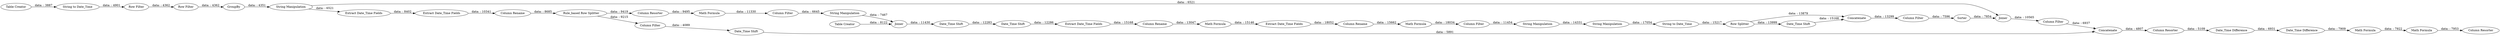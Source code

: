 digraph {
	"4044511244246550738_25" [label=GroupBy]
	"-1110760590046416852_34" [label="Column Resorter"]
	"4044511244246550738_11" [label="Math Formula"]
	"4044511244246550738_15" [label="Math Formula"]
	"4044511244246550738_13" [label="Column Rename"]
	"4044511244246550738_38" [label="Rule_based Row Splitter"]
	"-1110760590046416852_2" [label="String to Date_Time"]
	"4044511244246550738_16" [label="Column Filter"]
	"4044511244246550738_39" [label="Column Filter"]
	"4044511244246550738_6" [label=Joiner]
	"4044511244246550738_43" [label="String Manipulation"]
	"4044511244246550738_18" [label="String Manipulation"]
	"4044511244246550738_24" [label=Sorter]
	"4044511244246550738_46" [label="Row Filter"]
	"4044511244246550738_20" [label="Date_Time Shift"]
	"4044511244246550738_30" [label="Math Formula"]
	"4044511244246550738_31" [label="Math Formula"]
	"4044511244246550738_42" [label="Math Formula"]
	"4044511244246550738_10" [label="Date_Time Shift"]
	"4044511244246550738_45" [label=Concatenate]
	"4044511244246550738_35" [label="Extract Date_Time Fields"]
	"4044511244246550738_14" [label="Extract Date_Time Fields"]
	"4044511244246550738_32" [label="Column Filter"]
	"4044511244246550738_22" [label=Concatenate]
	"-1110760590046416852_1" [label="Table Creator"]
	"4044511244246550738_8" [label="Date_Time Shift"]
	"4044511244246550738_29" [label="Date_Time Difference"]
	"4044511244246550738_40" [label="Column Filter"]
	"4044511244246550738_47" [label="Row Filter"]
	"4044511244246550738_37" [label="Column Rename"]
	"4044511244246550738_12" [label="Column Rename"]
	"4044511244246550738_44" [label="Column Resorter"]
	"4044511244246550738_5" [label="Table Creator"]
	"4044511244246550738_27" [label="Column Filter"]
	"4044511244246550738_41" [label="Date_Time Shift"]
	"4044511244246550738_34" [label="Extract Date_Time Fields"]
	"4044511244246550738_9" [label="Extract Date_Time Fields"]
	"4044511244246550738_21" [label="String to Date_Time"]
	"4044511244246550738_19" [label="Row Splitter"]
	"4044511244246550738_17" [label="String Manipulation"]
	"4044511244246550738_23" [label="String Manipulation"]
	"4044511244246550738_48" [label="Column Resorter"]
	"4044511244246550738_26" [label=Joiner]
	"4044511244246550738_28" [label="Date_Time Difference"]
	"4044511244246550738_8" -> "4044511244246550738_10" [label="data: : 12283"]
	"4044511244246550738_45" -> "4044511244246550738_48" [label="data: : 4807"]
	"4044511244246550738_9" -> "4044511244246550738_12" [label="data: : 15168"]
	"4044511244246550738_5" -> "4044511244246550738_6" [label="data: : 8122"]
	"4044511244246550738_37" -> "4044511244246550738_38" [label="data: : 8685"]
	"-1110760590046416852_2" -> "4044511244246550738_46" [label="data: : 4901"]
	"4044511244246550738_23" -> "4044511244246550738_34" [label="data: : 6521"]
	"4044511244246550738_47" -> "4044511244246550738_25" [label="data: : 4362"]
	"4044511244246550738_43" -> "4044511244246550738_6" [label="data: : 7467"]
	"4044511244246550738_14" -> "4044511244246550738_13" [label="data: : 18052"]
	"4044511244246550738_23" -> "4044511244246550738_26" [label="data: : 6521"]
	"4044511244246550738_13" -> "4044511244246550738_15" [label="data: : 15662"]
	"4044511244246550738_21" -> "4044511244246550738_19" [label="data: : 15217"]
	"4044511244246550738_12" -> "4044511244246550738_11" [label="data: : 13047"]
	"4044511244246550738_6" -> "4044511244246550738_8" [label="data: : 11430"]
	"4044511244246550738_25" -> "4044511244246550738_23" [label="data: : 4351"]
	"4044511244246550738_48" -> "4044511244246550738_28" [label="data: : 5109"]
	"4044511244246550738_40" -> "4044511244246550738_43" [label="data: : 6645"]
	"4044511244246550738_19" -> "4044511244246550738_20" [label="data: : 13999"]
	"4044511244246550738_27" -> "4044511244246550738_24" [label="data: : 7596"]
	"4044511244246550738_20" -> "4044511244246550738_22" [label="data: : 15168"]
	"4044511244246550738_18" -> "4044511244246550738_21" [label="data: : 17054"]
	"4044511244246550738_35" -> "4044511244246550738_37" [label="data: : 10341"]
	"4044511244246550738_29" -> "4044511244246550738_30" [label="data: : 7909"]
	"4044511244246550738_19" -> "4044511244246550738_22" [label="data: : 13879"]
	"4044511244246550738_11" -> "4044511244246550738_14" [label="data: : 15146"]
	"4044511244246550738_28" -> "4044511244246550738_29" [label="data: : 6931"]
	"4044511244246550738_34" -> "4044511244246550738_35" [label="data: : 8402"]
	"4044511244246550738_10" -> "4044511244246550738_9" [label="data: : 12286"]
	"4044511244246550738_41" -> "4044511244246550738_45" [label="data: : 5891"]
	"4044511244246550738_30" -> "4044511244246550738_31" [label="data: : 7922"]
	"4044511244246550738_15" -> "4044511244246550738_16" [label="data: : 18034"]
	"4044511244246550738_38" -> "4044511244246550738_44" [label="data: : 9419"]
	"4044511244246550738_46" -> "4044511244246550738_47" [label="data: : 4362"]
	"4044511244246550738_22" -> "4044511244246550738_27" [label="data: : 13299"]
	"4044511244246550738_16" -> "4044511244246550738_17" [label="data: : 11454"]
	"4044511244246550738_38" -> "4044511244246550738_39" [label="data: : 9215"]
	"4044511244246550738_44" -> "4044511244246550738_42" [label="data: : 9495"]
	"4044511244246550738_42" -> "4044511244246550738_40" [label="data: : 11330"]
	"4044511244246550738_31" -> "-1110760590046416852_34" [label="data: : 7953"]
	"4044511244246550738_26" -> "4044511244246550738_32" [label="data: : 10565"]
	"4044511244246550738_39" -> "4044511244246550738_41" [label="data: : 4089"]
	"4044511244246550738_17" -> "4044511244246550738_18" [label="data: : 14331"]
	"4044511244246550738_24" -> "4044511244246550738_26" [label="data: : 7854"]
	"-1110760590046416852_1" -> "-1110760590046416852_2" [label="data: : 3887"]
	"4044511244246550738_32" -> "4044511244246550738_45" [label="data: : 6937"]
	rankdir=LR
}

